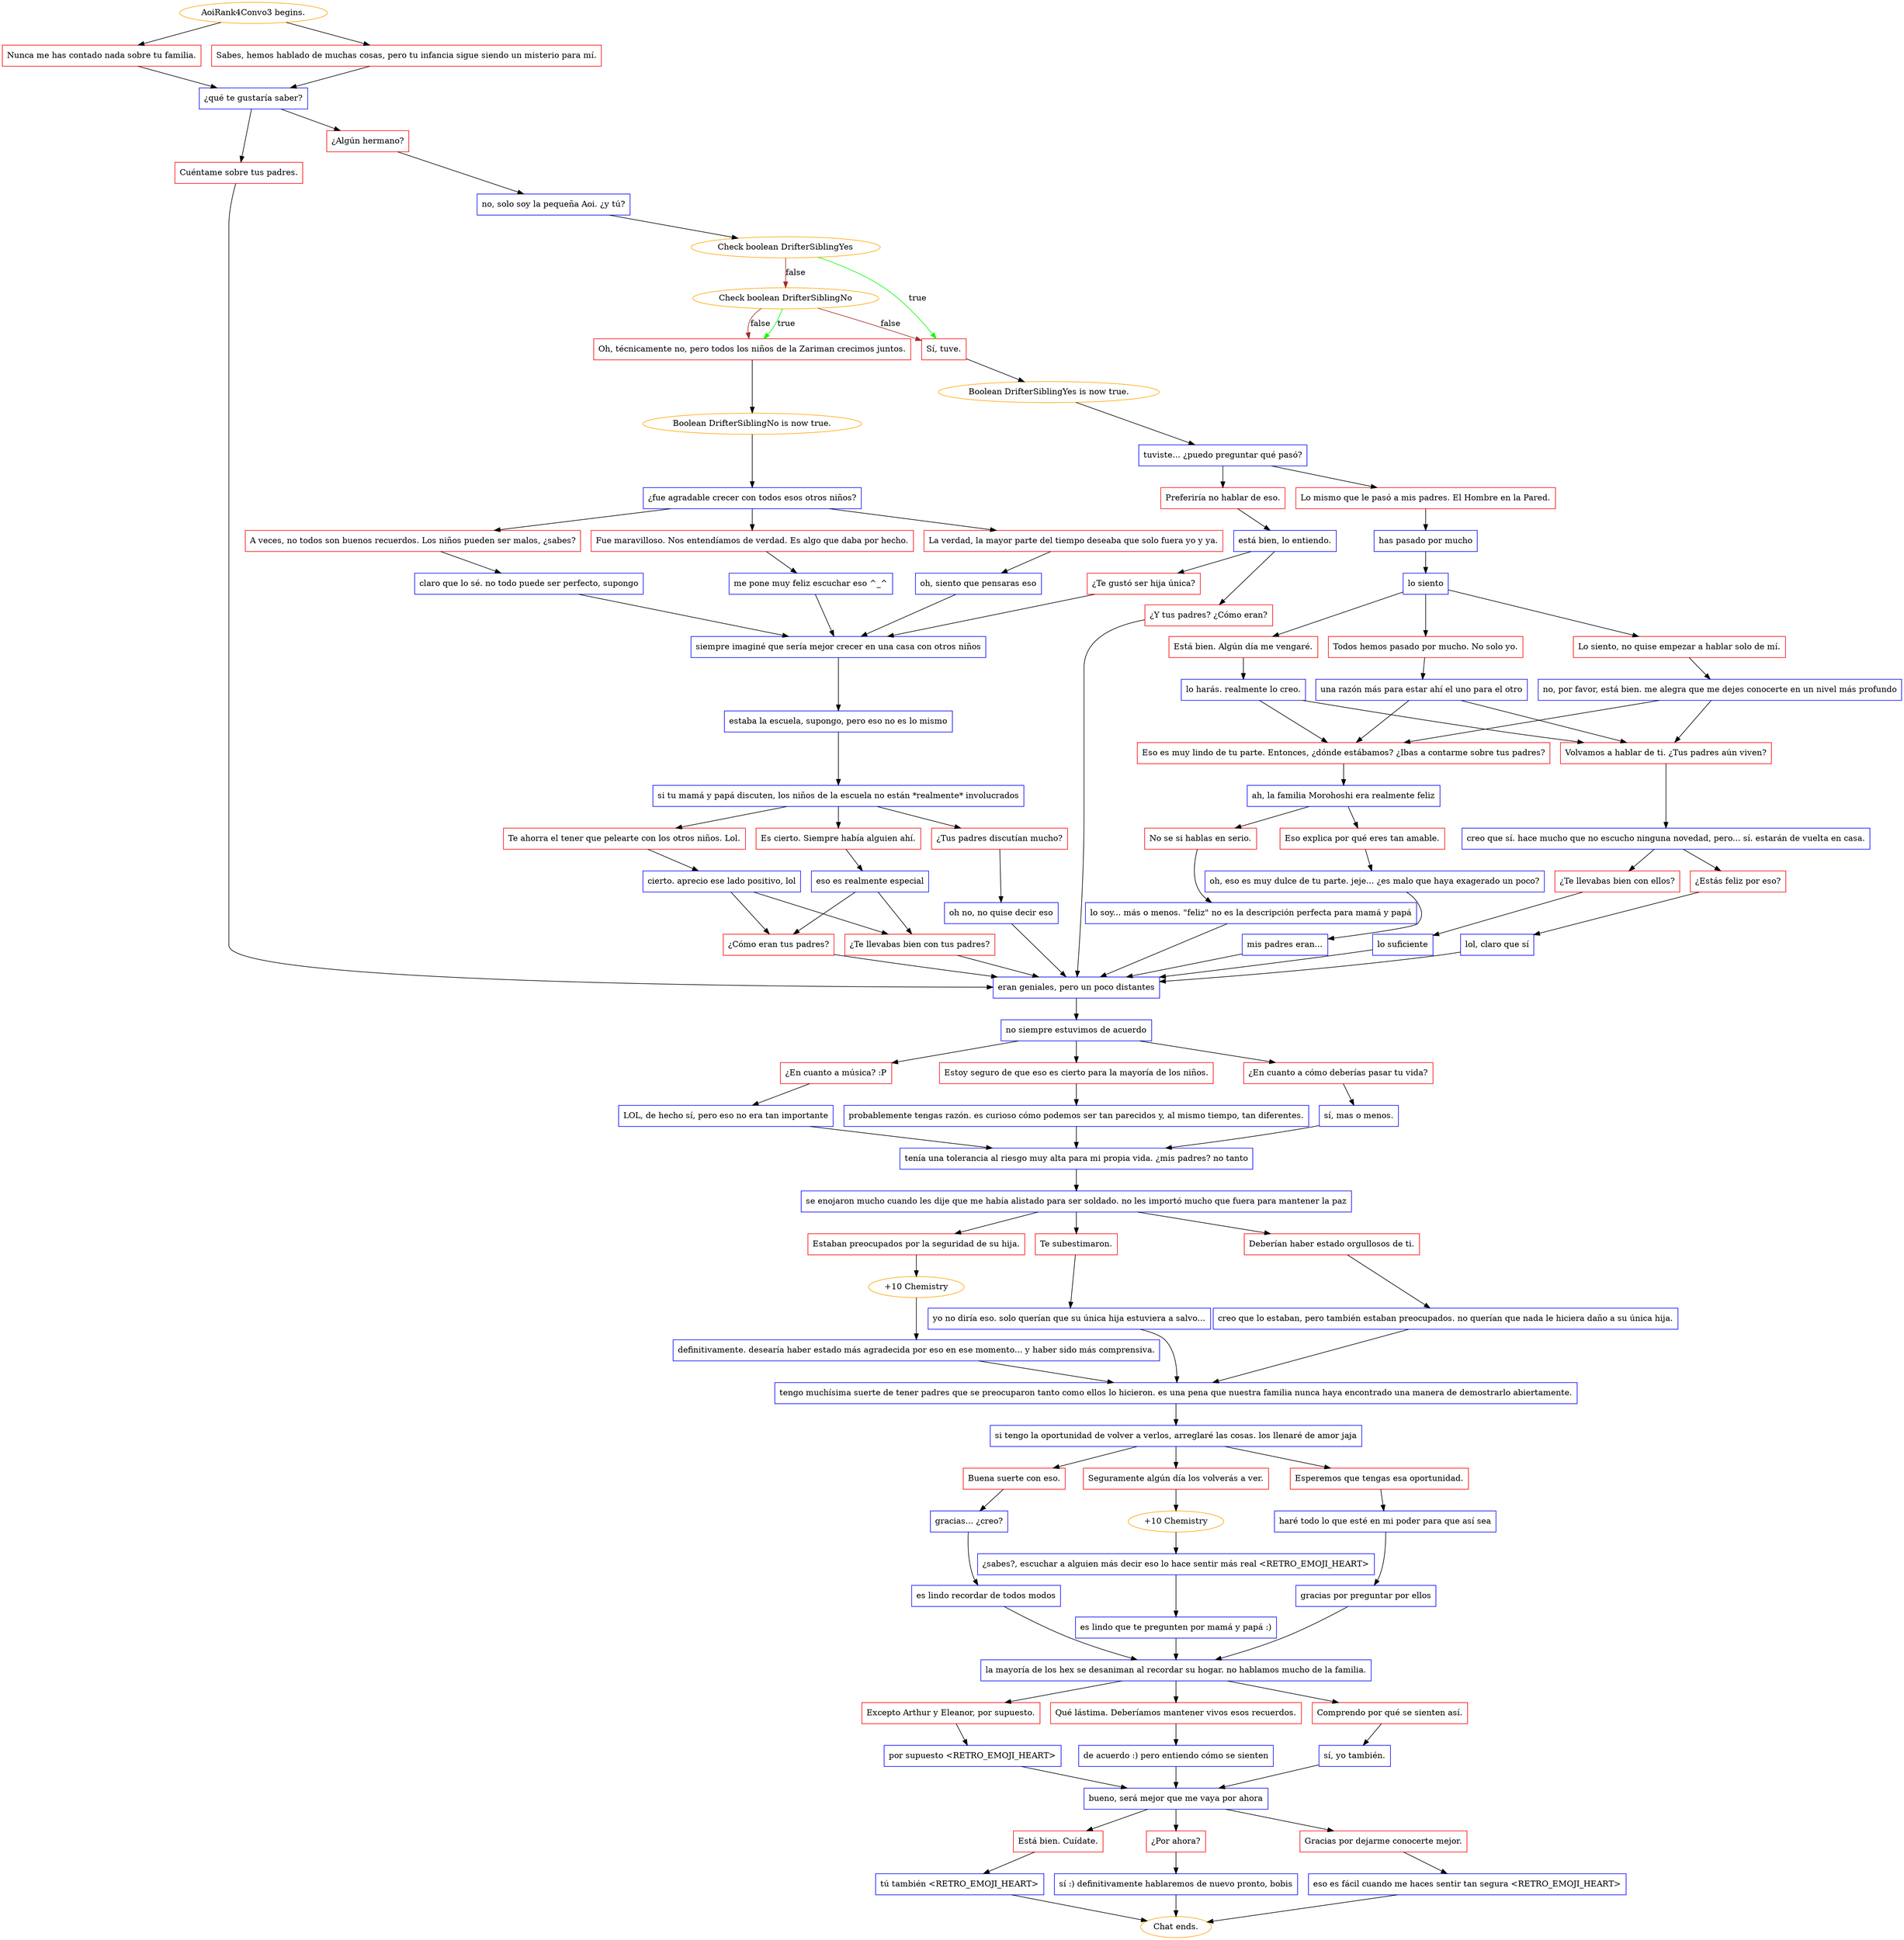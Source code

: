 digraph {
	"AoiRank4Convo3 begins." [color=orange];
		"AoiRank4Convo3 begins." -> j3086876850;
		"AoiRank4Convo3 begins." -> j2887064922;
	j3086876850 [label="Nunca me has contado nada sobre tu familia.",shape=box,color=red];
		j3086876850 -> j3935750662;
	j2887064922 [label="Sabes, hemos hablado de muchas cosas, pero tu infancia sigue siendo un misterio para mí.",shape=box,color=red];
		j2887064922 -> j3935750662;
	j3935750662 [label="¿qué te gustaría saber?",shape=box,color=blue];
		j3935750662 -> j2975821564;
		j3935750662 -> j3884391317;
	j2975821564 [label="Cuéntame sobre tus padres.",shape=box,color=red];
		j2975821564 -> j4070390286;
	j3884391317 [label="¿Algún hermano?",shape=box,color=red];
		j3884391317 -> j3549607020;
	j4070390286 [label="eran geniales, pero un poco distantes",shape=box,color=blue];
		j4070390286 -> j2764214970;
	j3549607020 [label="no, solo soy la pequeña Aoi. ¿y tú?",shape=box,color=blue];
		j3549607020 -> j2607093189;
	j2764214970 [label="no siempre estuvimos de acuerdo",shape=box,color=blue];
		j2764214970 -> j3048438113;
		j2764214970 -> j2571177887;
		j2764214970 -> j1623219423;
	j2607093189 [label="Check boolean DrifterSiblingYes",color=orange];
		j2607093189 -> j967419102 [label=true,color=green];
		j2607093189 -> j4270089323 [label=false,color=brown];
	j3048438113 [label="¿En cuanto a música? :P",shape=box,color=red];
		j3048438113 -> j1404819818;
	j2571177887 [label="Estoy seguro de que eso es cierto para la mayoría de los niños.",shape=box,color=red];
		j2571177887 -> j1495630259;
	j1623219423 [label="¿En cuanto a cómo deberías pasar tu vida?",shape=box,color=red];
		j1623219423 -> j78182535;
	j967419102 [label="Sí, tuve.",shape=box,color=red];
		j967419102 -> j2673047386;
	j4270089323 [label="Check boolean DrifterSiblingNo",color=orange];
		j4270089323 -> j506856518 [label=true,color=green];
		j4270089323 -> j967419102 [label=false,color=brown];
		j4270089323 -> j506856518 [label=false,color=brown];
	j1404819818 [label="LOL, de hecho sí, pero eso no era tan importante",shape=box,color=blue];
		j1404819818 -> j2862793752;
	j1495630259 [label="probablemente tengas razón. es curioso cómo podemos ser tan parecidos y, al mismo tiempo, tan diferentes.",shape=box,color=blue];
		j1495630259 -> j2862793752;
	j78182535 [label="sí, mas o menos.",shape=box,color=blue];
		j78182535 -> j2862793752;
	j2673047386 [label="Boolean DrifterSiblingYes is now true.",color=orange];
		j2673047386 -> j3713498808;
	j506856518 [label="Oh, técnicamente no, pero todos los niños de la Zariman crecimos juntos.",shape=box,color=red];
		j506856518 -> j1959305686;
	j2862793752 [label="tenía una tolerancia al riesgo muy alta para mi propia vida. ¿mis padres? no tanto",shape=box,color=blue];
		j2862793752 -> j607118743;
	j3713498808 [label="tuviste... ¿puedo preguntar qué pasó?",shape=box,color=blue];
		j3713498808 -> j308129562;
		j3713498808 -> j725771037;
	j1959305686 [label="Boolean DrifterSiblingNo is now true.",color=orange];
		j1959305686 -> j2286664797;
	j607118743 [label="se enojaron mucho cuando les dije que me había alistado para ser soldado. no les importó mucho que fuera para mantener la paz",shape=box,color=blue];
		j607118743 -> j3388217978;
		j607118743 -> j3000071465;
		j607118743 -> j2880913957;
	j308129562 [label="Lo mismo que le pasó a mis padres. El Hombre en la Pared.",shape=box,color=red];
		j308129562 -> j4168511254;
	j725771037 [label="Preferiría no hablar de eso.",shape=box,color=red];
		j725771037 -> j4085663192;
	j2286664797 [label="¿fue agradable crecer con todos esos otros niños?",shape=box,color=blue];
		j2286664797 -> j1321314522;
		j2286664797 -> j3022222827;
		j2286664797 -> j2542589036;
	j3388217978 [label="Estaban preocupados por la seguridad de su hija.",shape=box,color=red];
		j3388217978 -> j2972041158;
	j3000071465 [label="Te subestimaron.",shape=box,color=red];
		j3000071465 -> j891005874;
	j2880913957 [label="Deberían haber estado orgullosos de ti.",shape=box,color=red];
		j2880913957 -> j4098743026;
	j4168511254 [label="has pasado por mucho",shape=box,color=blue];
		j4168511254 -> j1023073699;
	j4085663192 [label="está bien, lo entiendo.",shape=box,color=blue];
		j4085663192 -> j268526302;
		j4085663192 -> j634124158;
	j1321314522 [label="A veces, no todos son buenos recuerdos. Los niños pueden ser malos, ¿sabes?",shape=box,color=red];
		j1321314522 -> j1539299538;
	j3022222827 [label="Fue maravilloso. Nos entendíamos de verdad. Es algo que daba por hecho.",shape=box,color=red];
		j3022222827 -> j3419605698;
	j2542589036 [label="La verdad, la mayor parte del tiempo deseaba que solo fuera yo y ya.",shape=box,color=red];
		j2542589036 -> j480531616;
	j2972041158 [label="+10 Chemistry",color=orange];
		j2972041158 -> j1520209191;
	j891005874 [label="yo no diría eso. solo querían que su única hija estuviera a salvo...",shape=box,color=blue];
		j891005874 -> j1758366043;
	j4098743026 [label="creo que lo estaban, pero también estaban preocupados. no querían que nada le hiciera daño a su única hija.",shape=box,color=blue];
		j4098743026 -> j1758366043;
	j1023073699 [label="lo siento",shape=box,color=blue];
		j1023073699 -> j2914582309;
		j1023073699 -> j3334426542;
		j1023073699 -> j1371787769;
	j268526302 [label="¿Te gustó ser hija única?",shape=box,color=red];
		j268526302 -> j1828514226;
	j634124158 [label="¿Y tus padres? ¿Cómo eran?",shape=box,color=red];
		j634124158 -> j4070390286;
	j1539299538 [label="claro que lo sé. no todo puede ser perfecto, supongo",shape=box,color=blue];
		j1539299538 -> j1828514226;
	j3419605698 [label="me pone muy feliz escuchar eso ^_^",shape=box,color=blue];
		j3419605698 -> j1828514226;
	j480531616 [label="oh, siento que pensaras eso",shape=box,color=blue];
		j480531616 -> j1828514226;
	j1520209191 [label="definitivamente. desearía haber estado más agradecida por eso en ese momento... y haber sido más comprensiva.",shape=box,color=blue];
		j1520209191 -> j1758366043;
	j1758366043 [label="tengo muchísima suerte de tener padres que se preocuparon tanto como ellos lo hicieron. es una pena que nuestra familia nunca haya encontrado una manera de demostrarlo abiertamente.",shape=box,color=blue];
		j1758366043 -> j3351814661;
	j2914582309 [label="Lo siento, no quise empezar a hablar solo de mí.",shape=box,color=red];
		j2914582309 -> j1722624646;
	j3334426542 [label="Está bien. Algún día me vengaré.",shape=box,color=red];
		j3334426542 -> j3652674340;
	j1371787769 [label="Todos hemos pasado por mucho. No solo yo.",shape=box,color=red];
		j1371787769 -> j1014619436;
	j1828514226 [label="siempre imaginé que sería mejor crecer en una casa con otros niños",shape=box,color=blue];
		j1828514226 -> j3440076552;
	j3351814661 [label="si tengo la oportunidad de volver a verlos, arreglaré las cosas. los llenaré de amor jaja",shape=box,color=blue];
		j3351814661 -> j206275539;
		j3351814661 -> j1270228724;
		j3351814661 -> j89404554;
	j1722624646 [label="no, por favor, está bien. me alegra que me dejes conocerte en un nivel más profundo",shape=box,color=blue];
		j1722624646 -> j2963113132;
		j1722624646 -> j3839400773;
	j3652674340 [label="lo harás. realmente lo creo.",shape=box,color=blue];
		j3652674340 -> j2963113132;
		j3652674340 -> j3839400773;
	j1014619436 [label="una razón más para estar ahí el uno para el otro",shape=box,color=blue];
		j1014619436 -> j2963113132;
		j1014619436 -> j3839400773;
	j3440076552 [label="estaba la escuela, supongo, pero eso no es lo mismo",shape=box,color=blue];
		j3440076552 -> j3720153429;
	j206275539 [label="Buena suerte con eso.",shape=box,color=red];
		j206275539 -> j279703630;
	j1270228724 [label="Seguramente algún día los volverás a ver.",shape=box,color=red];
		j1270228724 -> j3798286434;
	j89404554 [label="Esperemos que tengas esa oportunidad.",shape=box,color=red];
		j89404554 -> j676376379;
	j2963113132 [label="Volvamos a hablar de ti. ¿Tus padres aún viven?",shape=box,color=red];
		j2963113132 -> j2482141779;
	j3839400773 [label="Eso es muy lindo de tu parte. Entonces, ¿dónde estábamos? ¿Ibas a contarme sobre tus padres?",shape=box,color=red];
		j3839400773 -> j1789758416;
	j3720153429 [label="si tu mamá y papá discuten, los niños de la escuela no están *realmente* involucrados",shape=box,color=blue];
		j3720153429 -> j2563604991;
		j3720153429 -> j737264370;
		j3720153429 -> j2903479191;
	j279703630 [label="gracias... ¿creo?",shape=box,color=blue];
		j279703630 -> j2080544591;
	j3798286434 [label="+10 Chemistry",color=orange];
		j3798286434 -> j358486409;
	j676376379 [label="haré todo lo que esté en mi poder para que así sea",shape=box,color=blue];
		j676376379 -> j241067656;
	j2482141779 [label="creo que sí. hace mucho que no escucho ninguna novedad, pero... sí. estarán de vuelta en casa.",shape=box,color=blue];
		j2482141779 -> j446935094;
		j2482141779 -> j3480518733;
	j1789758416 [label="ah, la familia Morohoshi era realmente feliz",shape=box,color=blue];
		j1789758416 -> j3761056794;
		j1789758416 -> j1366811573;
	j2563604991 [label="Te ahorra el tener que pelearte con los otros niños. Lol.",shape=box,color=red];
		j2563604991 -> j1519722958;
	j737264370 [label="¿Tus padres discutían mucho?",shape=box,color=red];
		j737264370 -> j1170185152;
	j2903479191 [label="Es cierto. Siempre había alguien ahí.",shape=box,color=red];
		j2903479191 -> j2715052772;
	j2080544591 [label="es lindo recordar de todos modos",shape=box,color=blue];
		j2080544591 -> j3269060993;
	j358486409 [label="¿sabes?, escuchar a alguien más decir eso lo hace sentir más real <RETRO_EMOJI_HEART>",shape=box,color=blue];
		j358486409 -> j3883172151;
	j241067656 [label="gracias por preguntar por ellos",shape=box,color=blue];
		j241067656 -> j3269060993;
	j446935094 [label="¿Estás feliz por eso?",shape=box,color=red];
		j446935094 -> j1283321838;
	j3480518733 [label="¿Te llevabas bien con ellos?",shape=box,color=red];
		j3480518733 -> j2579295947;
	j3761056794 [label="No se si hablas en serio.",shape=box,color=red];
		j3761056794 -> j2791324208;
	j1366811573 [label="Eso explica por qué eres tan amable.",shape=box,color=red];
		j1366811573 -> j3438142307;
	j1519722958 [label="cierto. aprecio ese lado positivo, lol",shape=box,color=blue];
		j1519722958 -> j1962908734;
		j1519722958 -> j3790076103;
	j1170185152 [label="oh no, no quise decir eso",shape=box,color=blue];
		j1170185152 -> j4070390286;
	j2715052772 [label="eso es realmente especial",shape=box,color=blue];
		j2715052772 -> j3790076103;
		j2715052772 -> j1962908734;
	j3269060993 [label="la mayoría de los hex se desaniman al recordar su hogar. no hablamos mucho de la familia.",shape=box,color=blue];
		j3269060993 -> j1385800167;
		j3269060993 -> j3575570224;
		j3269060993 -> j3827034297;
	j3883172151 [label="es lindo que te pregunten por mamá y papá :)",shape=box,color=blue];
		j3883172151 -> j3269060993;
	j1283321838 [label="lol, claro que sí",shape=box,color=blue];
		j1283321838 -> j4070390286;
	j2579295947 [label="lo suficiente",shape=box,color=blue];
		j2579295947 -> j4070390286;
	j2791324208 [label="lo soy... más o menos. \"feliz\" no es la descripción perfecta para mamá y papá",shape=box,color=blue];
		j2791324208 -> j4070390286;
	j3438142307 [label="oh, eso es muy dulce de tu parte. jeje... ¿es malo que haya exagerado un poco?",shape=box,color=blue];
		j3438142307 -> j3101780347;
	j1962908734 [label="¿Te llevabas bien con tus padres?",shape=box,color=red];
		j1962908734 -> j4070390286;
	j3790076103 [label="¿Cómo eran tus padres?",shape=box,color=red];
		j3790076103 -> j4070390286;
	j1385800167 [label="Excepto Arthur y Eleanor, por supuesto.",shape=box,color=red];
		j1385800167 -> j1563483756;
	j3575570224 [label="Qué lástima. Deberíamos mantener vivos esos recuerdos.",shape=box,color=red];
		j3575570224 -> j1444814837;
	j3827034297 [label="Comprendo por qué se sienten así.",shape=box,color=red];
		j3827034297 -> j3292301272;
	j3101780347 [label="mis padres eran...",shape=box,color=blue];
		j3101780347 -> j4070390286;
	j1563483756 [label="por supuesto <RETRO_EMOJI_HEART>",shape=box,color=blue];
		j1563483756 -> j1372129392;
	j1444814837 [label="de acuerdo :) pero entiendo cómo se sienten",shape=box,color=blue];
		j1444814837 -> j1372129392;
	j3292301272 [label="sí, yo también.",shape=box,color=blue];
		j3292301272 -> j1372129392;
	j1372129392 [label="bueno, será mejor que me vaya por ahora",shape=box,color=blue];
		j1372129392 -> j3666431022;
		j1372129392 -> j1957203198;
		j1372129392 -> j1097532689;
	j3666431022 [label="Está bien. Cuídate.",shape=box,color=red];
		j3666431022 -> j620195632;
	j1957203198 [label="¿Por ahora?",shape=box,color=red];
		j1957203198 -> j3955660879;
	j1097532689 [label="Gracias por dejarme conocerte mejor.",shape=box,color=red];
		j1097532689 -> j2068500298;
	j620195632 [label="tú también <RETRO_EMOJI_HEART>",shape=box,color=blue];
		j620195632 -> "Chat ends.";
	j3955660879 [label="sí :) definitivamente hablaremos de nuevo pronto, bobis",shape=box,color=blue];
		j3955660879 -> "Chat ends.";
	j2068500298 [label="eso es fácil cuando me haces sentir tan segura <RETRO_EMOJI_HEART>",shape=box,color=blue];
		j2068500298 -> "Chat ends.";
	"Chat ends." [color=orange];
}
